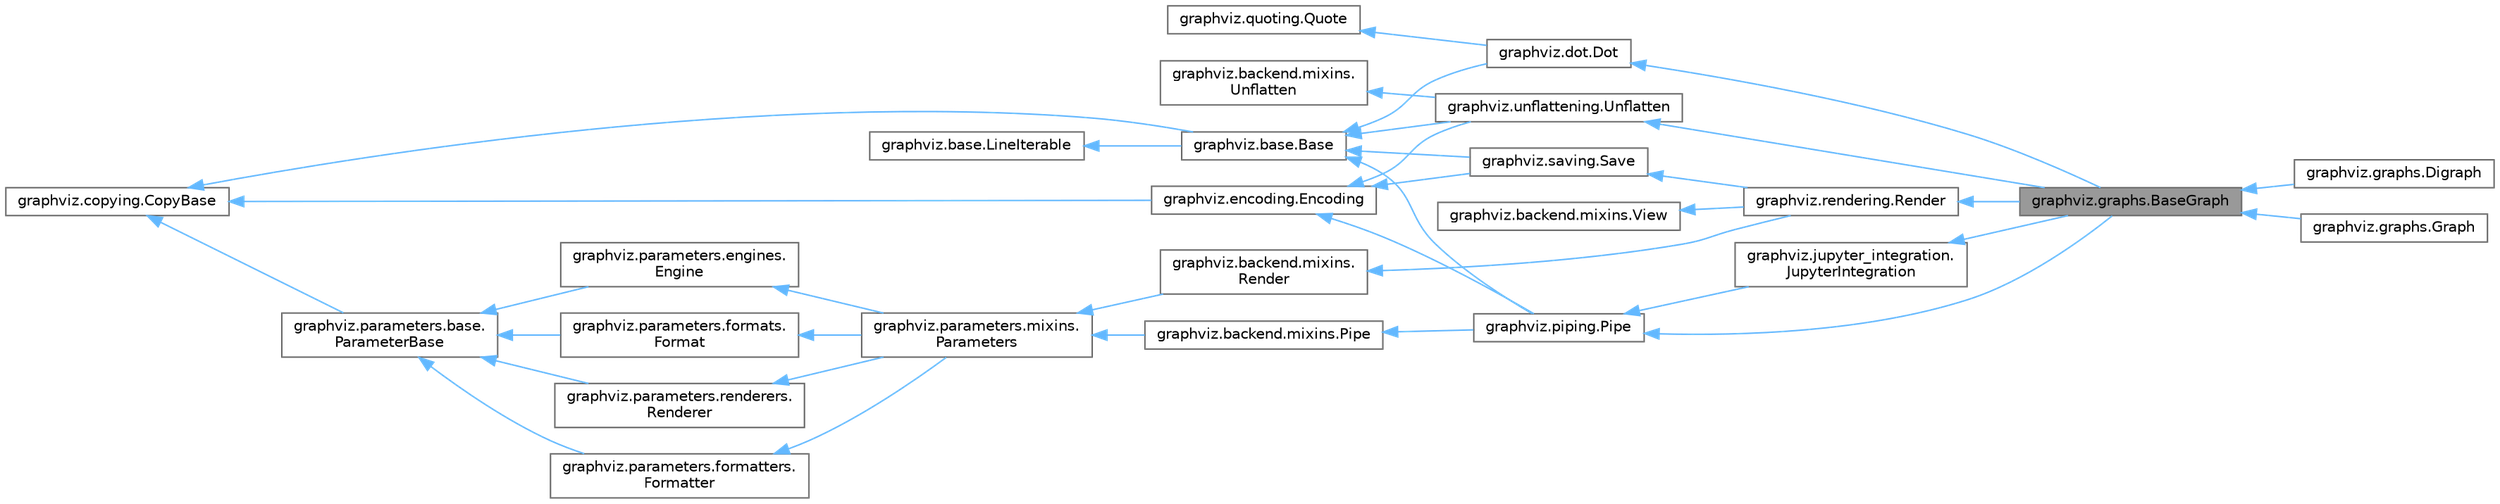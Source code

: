 digraph "graphviz.graphs.BaseGraph"
{
 // LATEX_PDF_SIZE
  bgcolor="transparent";
  edge [fontname=Helvetica,fontsize=10,labelfontname=Helvetica,labelfontsize=10];
  node [fontname=Helvetica,fontsize=10,shape=box,height=0.2,width=0.4];
  rankdir="LR";
  Node1 [id="Node000001",label="graphviz.graphs.BaseGraph",height=0.2,width=0.4,color="gray40", fillcolor="grey60", style="filled", fontcolor="black",tooltip=" "];
  Node2 -> Node1 [id="edge1_Node000001_Node000002",dir="back",color="steelblue1",style="solid",tooltip=" "];
  Node2 [id="Node000002",label="graphviz.dot.Dot",height=0.2,width=0.4,color="gray40", fillcolor="white", style="filled",URL="$classgraphviz_1_1dot_1_1_dot.html",tooltip=" "];
  Node3 -> Node2 [id="edge2_Node000002_Node000003",dir="back",color="steelblue1",style="solid",tooltip=" "];
  Node3 [id="Node000003",label="graphviz.quoting.Quote",height=0.2,width=0.4,color="gray40", fillcolor="white", style="filled",URL="$classgraphviz_1_1quoting_1_1_quote.html",tooltip=" "];
  Node4 -> Node2 [id="edge3_Node000002_Node000004",dir="back",color="steelblue1",style="solid",tooltip=" "];
  Node4 [id="Node000004",label="graphviz.base.Base",height=0.2,width=0.4,color="gray40", fillcolor="white", style="filled",URL="$classgraphviz_1_1base_1_1_base.html",tooltip=" "];
  Node5 -> Node4 [id="edge4_Node000004_Node000005",dir="back",color="steelblue1",style="solid",tooltip=" "];
  Node5 [id="Node000005",label="graphviz.base.LineIterable",height=0.2,width=0.4,color="gray40", fillcolor="white", style="filled",URL="$classgraphviz_1_1base_1_1_line_iterable.html",tooltip=" "];
  Node6 -> Node4 [id="edge5_Node000004_Node000006",dir="back",color="steelblue1",style="solid",tooltip=" "];
  Node6 [id="Node000006",label="graphviz.copying.CopyBase",height=0.2,width=0.4,color="gray40", fillcolor="white", style="filled",URL="$classgraphviz_1_1copying_1_1_copy_base.html",tooltip=" "];
  Node7 -> Node1 [id="edge6_Node000001_Node000007",dir="back",color="steelblue1",style="solid",tooltip=" "];
  Node7 [id="Node000007",label="graphviz.rendering.Render",height=0.2,width=0.4,color="gray40", fillcolor="white", style="filled",URL="$classgraphviz_1_1rendering_1_1_render.html",tooltip=" "];
  Node8 -> Node7 [id="edge7_Node000007_Node000008",dir="back",color="steelblue1",style="solid",tooltip=" "];
  Node8 [id="Node000008",label="graphviz.saving.Save",height=0.2,width=0.4,color="gray40", fillcolor="white", style="filled",URL="$classgraphviz_1_1saving_1_1_save.html",tooltip=" "];
  Node9 -> Node8 [id="edge8_Node000008_Node000009",dir="back",color="steelblue1",style="solid",tooltip=" "];
  Node9 [id="Node000009",label="graphviz.encoding.Encoding",height=0.2,width=0.4,color="gray40", fillcolor="white", style="filled",URL="$classgraphviz_1_1encoding_1_1_encoding.html",tooltip=" "];
  Node6 -> Node9 [id="edge9_Node000009_Node000006",dir="back",color="steelblue1",style="solid",tooltip=" "];
  Node4 -> Node8 [id="edge10_Node000008_Node000004",dir="back",color="steelblue1",style="solid",tooltip=" "];
  Node10 -> Node7 [id="edge11_Node000007_Node000010",dir="back",color="steelblue1",style="solid",tooltip=" "];
  Node10 [id="Node000010",label="graphviz.backend.mixins.\lRender",height=0.2,width=0.4,color="gray40", fillcolor="white", style="filled",URL="$classgraphviz_1_1backend_1_1mixins_1_1_render.html",tooltip=" "];
  Node11 -> Node10 [id="edge12_Node000010_Node000011",dir="back",color="steelblue1",style="solid",tooltip=" "];
  Node11 [id="Node000011",label="graphviz.parameters.mixins.\lParameters",height=0.2,width=0.4,color="gray40", fillcolor="white", style="filled",URL="$classgraphviz_1_1parameters_1_1mixins_1_1_parameters.html",tooltip=" "];
  Node12 -> Node11 [id="edge13_Node000011_Node000012",dir="back",color="steelblue1",style="solid",tooltip=" "];
  Node12 [id="Node000012",label="graphviz.parameters.engines.\lEngine",height=0.2,width=0.4,color="gray40", fillcolor="white", style="filled",URL="$classgraphviz_1_1parameters_1_1engines_1_1_engine.html",tooltip=" "];
  Node13 -> Node12 [id="edge14_Node000012_Node000013",dir="back",color="steelblue1",style="solid",tooltip=" "];
  Node13 [id="Node000013",label="graphviz.parameters.base.\lParameterBase",height=0.2,width=0.4,color="gray40", fillcolor="white", style="filled",URL="$classgraphviz_1_1parameters_1_1base_1_1_parameter_base.html",tooltip=" "];
  Node6 -> Node13 [id="edge15_Node000013_Node000006",dir="back",color="steelblue1",style="solid",tooltip=" "];
  Node14 -> Node11 [id="edge16_Node000011_Node000014",dir="back",color="steelblue1",style="solid",tooltip=" "];
  Node14 [id="Node000014",label="graphviz.parameters.formats.\lFormat",height=0.2,width=0.4,color="gray40", fillcolor="white", style="filled",URL="$classgraphviz_1_1parameters_1_1formats_1_1_format.html",tooltip=" "];
  Node13 -> Node14 [id="edge17_Node000014_Node000013",dir="back",color="steelblue1",style="solid",tooltip=" "];
  Node15 -> Node11 [id="edge18_Node000011_Node000015",dir="back",color="steelblue1",style="solid",tooltip=" "];
  Node15 [id="Node000015",label="graphviz.parameters.renderers.\lRenderer",height=0.2,width=0.4,color="gray40", fillcolor="white", style="filled",URL="$classgraphviz_1_1parameters_1_1renderers_1_1_renderer.html",tooltip=" "];
  Node13 -> Node15 [id="edge19_Node000015_Node000013",dir="back",color="steelblue1",style="solid",tooltip=" "];
  Node16 -> Node11 [id="edge20_Node000011_Node000016",dir="back",color="steelblue1",style="solid",tooltip=" "];
  Node16 [id="Node000016",label="graphviz.parameters.formatters.\lFormatter",height=0.2,width=0.4,color="gray40", fillcolor="white", style="filled",URL="$classgraphviz_1_1parameters_1_1formatters_1_1_formatter.html",tooltip=" "];
  Node13 -> Node16 [id="edge21_Node000016_Node000013",dir="back",color="steelblue1",style="solid",tooltip=" "];
  Node17 -> Node7 [id="edge22_Node000007_Node000017",dir="back",color="steelblue1",style="solid",tooltip=" "];
  Node17 [id="Node000017",label="graphviz.backend.mixins.View",height=0.2,width=0.4,color="gray40", fillcolor="white", style="filled",URL="$classgraphviz_1_1backend_1_1mixins_1_1_view.html",tooltip=" "];
  Node18 -> Node1 [id="edge23_Node000001_Node000018",dir="back",color="steelblue1",style="solid",tooltip=" "];
  Node18 [id="Node000018",label="graphviz.jupyter_integration.\lJupyterIntegration",height=0.2,width=0.4,color="gray40", fillcolor="white", style="filled",URL="$classgraphviz_1_1jupyter__integration_1_1_jupyter_integration.html",tooltip=" "];
  Node19 -> Node18 [id="edge24_Node000018_Node000019",dir="back",color="steelblue1",style="solid",tooltip=" "];
  Node19 [id="Node000019",label="graphviz.piping.Pipe",height=0.2,width=0.4,color="gray40", fillcolor="white", style="filled",URL="$classgraphviz_1_1piping_1_1_pipe.html",tooltip=" "];
  Node9 -> Node19 [id="edge25_Node000019_Node000009",dir="back",color="steelblue1",style="solid",tooltip=" "];
  Node4 -> Node19 [id="edge26_Node000019_Node000004",dir="back",color="steelblue1",style="solid",tooltip=" "];
  Node20 -> Node19 [id="edge27_Node000019_Node000020",dir="back",color="steelblue1",style="solid",tooltip=" "];
  Node20 [id="Node000020",label="graphviz.backend.mixins.Pipe",height=0.2,width=0.4,color="gray40", fillcolor="white", style="filled",URL="$classgraphviz_1_1backend_1_1mixins_1_1_pipe.html",tooltip=" "];
  Node11 -> Node20 [id="edge28_Node000020_Node000011",dir="back",color="steelblue1",style="solid",tooltip=" "];
  Node19 -> Node1 [id="edge29_Node000001_Node000019",dir="back",color="steelblue1",style="solid",tooltip=" "];
  Node21 -> Node1 [id="edge30_Node000001_Node000021",dir="back",color="steelblue1",style="solid",tooltip=" "];
  Node21 [id="Node000021",label="graphviz.unflattening.Unflatten",height=0.2,width=0.4,color="gray40", fillcolor="white", style="filled",URL="$classgraphviz_1_1unflattening_1_1_unflatten.html",tooltip=" "];
  Node9 -> Node21 [id="edge31_Node000021_Node000009",dir="back",color="steelblue1",style="solid",tooltip=" "];
  Node4 -> Node21 [id="edge32_Node000021_Node000004",dir="back",color="steelblue1",style="solid",tooltip=" "];
  Node22 -> Node21 [id="edge33_Node000021_Node000022",dir="back",color="steelblue1",style="solid",tooltip=" "];
  Node22 [id="Node000022",label="graphviz.backend.mixins.\lUnflatten",height=0.2,width=0.4,color="gray40", fillcolor="white", style="filled",URL="$classgraphviz_1_1backend_1_1mixins_1_1_unflatten.html",tooltip=" "];
  Node1 -> Node23 [id="edge34_Node000001_Node000023",dir="back",color="steelblue1",style="solid",tooltip=" "];
  Node23 [id="Node000023",label="graphviz.graphs.Digraph",height=0.2,width=0.4,color="gray40", fillcolor="white", style="filled",URL="$classgraphviz_1_1graphs_1_1_digraph.html",tooltip=" "];
  Node1 -> Node24 [id="edge35_Node000001_Node000024",dir="back",color="steelblue1",style="solid",tooltip=" "];
  Node24 [id="Node000024",label="graphviz.graphs.Graph",height=0.2,width=0.4,color="gray40", fillcolor="white", style="filled",URL="$classgraphviz_1_1graphs_1_1_graph.html",tooltip=" "];
}
